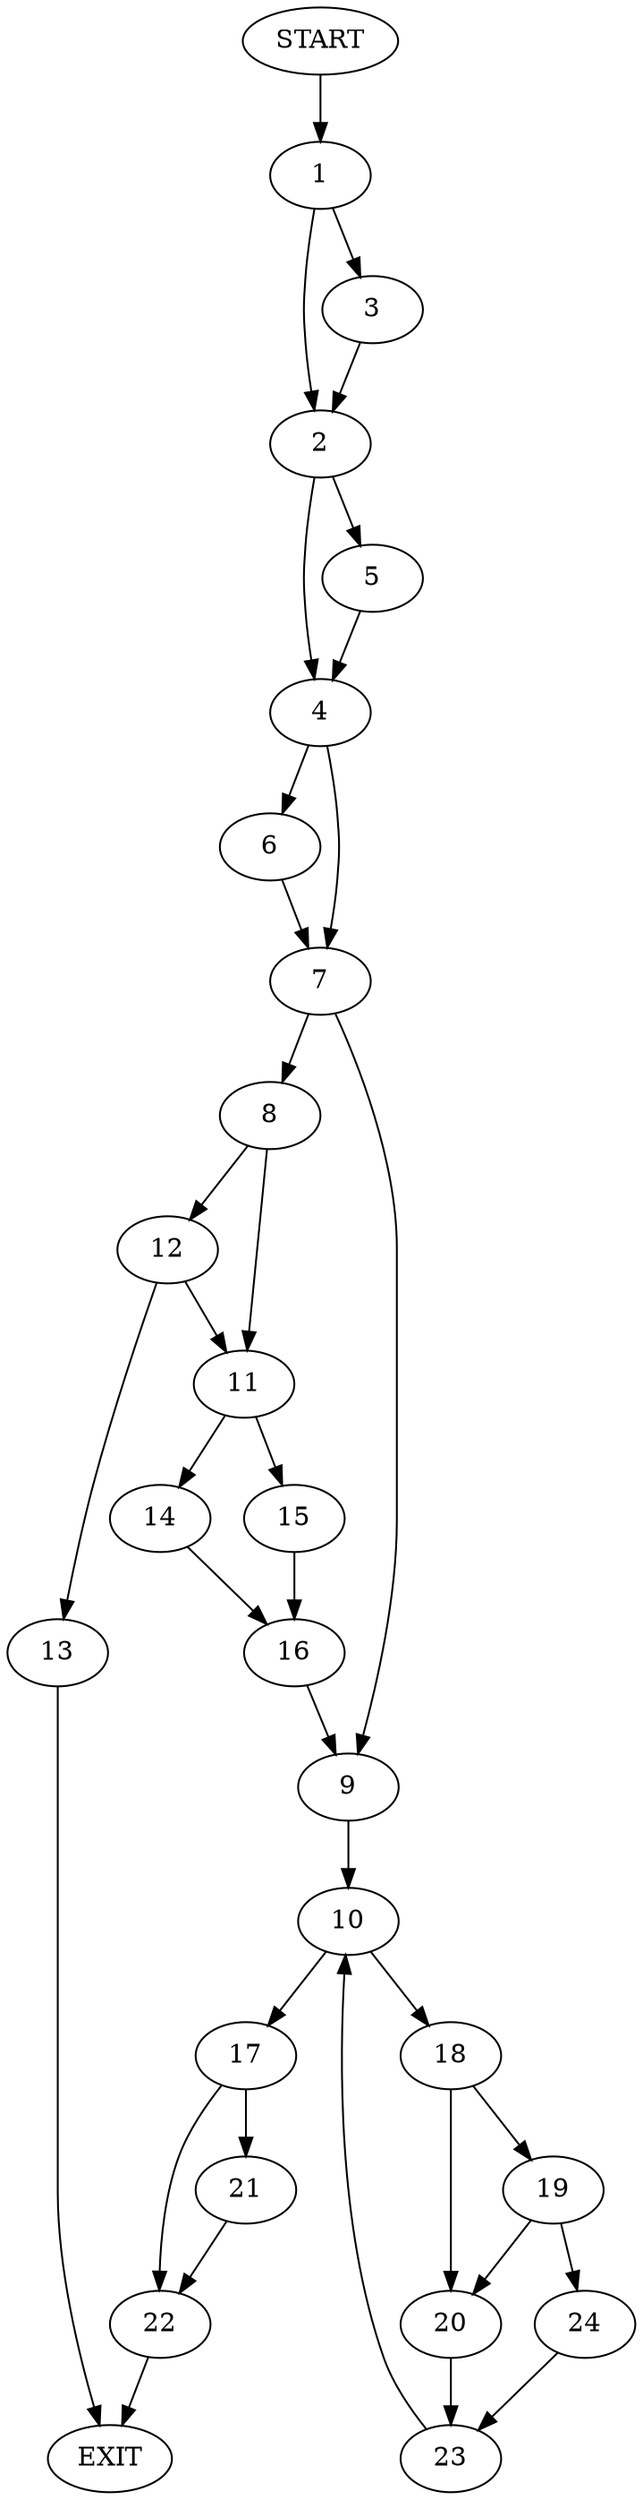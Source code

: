 digraph {
0 [label="START"]
25 [label="EXIT"]
0 -> 1
1 -> 2
1 -> 3
3 -> 2
2 -> 4
2 -> 5
4 -> 6
4 -> 7
5 -> 4
7 -> 8
7 -> 9
6 -> 7
9 -> 10
8 -> 11
8 -> 12
12 -> 11
12 -> 13
11 -> 14
11 -> 15
13 -> 25
14 -> 16
15 -> 16
16 -> 9
10 -> 17
10 -> 18
18 -> 19
18 -> 20
17 -> 21
17 -> 22
20 -> 23
19 -> 20
19 -> 24
24 -> 23
23 -> 10
22 -> 25
21 -> 22
}
